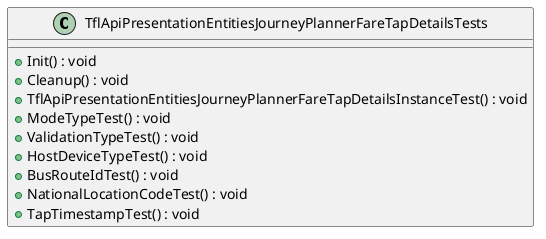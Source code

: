 @startuml
class TflApiPresentationEntitiesJourneyPlannerFareTapDetailsTests {
    + Init() : void
    + Cleanup() : void
    + TflApiPresentationEntitiesJourneyPlannerFareTapDetailsInstanceTest() : void
    + ModeTypeTest() : void
    + ValidationTypeTest() : void
    + HostDeviceTypeTest() : void
    + BusRouteIdTest() : void
    + NationalLocationCodeTest() : void
    + TapTimestampTest() : void
}
@enduml
